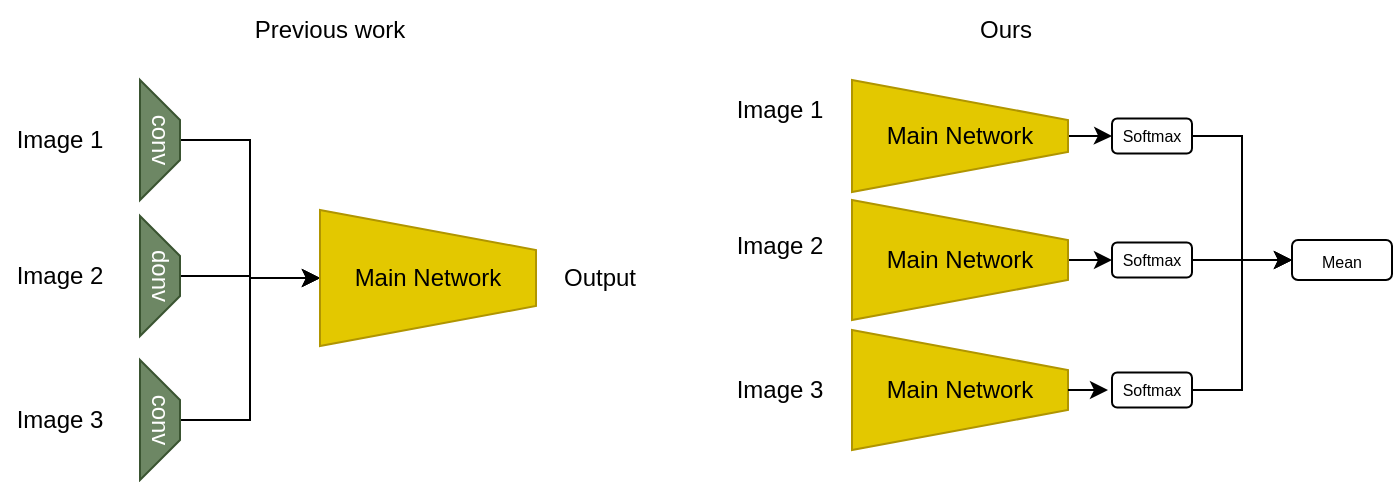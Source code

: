 <mxfile version="24.3.0" type="github">
  <diagram name="Page-1" id="ZklzrCmMmDZIbO0OwNck">
    <mxGraphModel dx="928" dy="549" grid="1" gridSize="10" guides="1" tooltips="1" connect="1" arrows="1" fold="1" page="1" pageScale="1" pageWidth="850" pageHeight="1100" math="0" shadow="0">
      <root>
        <mxCell id="0" />
        <mxCell id="1" parent="0" />
        <mxCell id="S9JoW31tpwUfReYzUPDB-14" style="edgeStyle=orthogonalEdgeStyle;rounded=0;orthogonalLoop=1;jettySize=auto;html=1;entryX=0.5;entryY=1;entryDx=0;entryDy=0;" parent="1" source="S9JoW31tpwUfReYzUPDB-1" target="S9JoW31tpwUfReYzUPDB-10" edge="1">
          <mxGeometry relative="1" as="geometry" />
        </mxCell>
        <mxCell id="S9JoW31tpwUfReYzUPDB-1" value="conv" style="shape=trapezoid;perimeter=trapezoidPerimeter;whiteSpace=wrap;html=1;fixedSize=1;rotation=90;fillColor=#6d8764;fontColor=#ffffff;strokeColor=#3A5431;" parent="1" vertex="1">
          <mxGeometry x="190" y="200" width="60" height="20" as="geometry" />
        </mxCell>
        <mxCell id="S9JoW31tpwUfReYzUPDB-16" style="edgeStyle=orthogonalEdgeStyle;rounded=0;orthogonalLoop=1;jettySize=auto;html=1;entryX=0.5;entryY=1;entryDx=0;entryDy=0;" parent="1" source="S9JoW31tpwUfReYzUPDB-3" target="S9JoW31tpwUfReYzUPDB-10" edge="1">
          <mxGeometry relative="1" as="geometry" />
        </mxCell>
        <mxCell id="S9JoW31tpwUfReYzUPDB-3" value="donv" style="shape=trapezoid;perimeter=trapezoidPerimeter;whiteSpace=wrap;html=1;fixedSize=1;rotation=90;fillColor=#6d8764;fontColor=#ffffff;strokeColor=#3A5431;" parent="1" vertex="1">
          <mxGeometry x="190" y="268" width="60" height="20" as="geometry" />
        </mxCell>
        <mxCell id="S9JoW31tpwUfReYzUPDB-18" style="edgeStyle=orthogonalEdgeStyle;rounded=0;orthogonalLoop=1;jettySize=auto;html=1;entryX=0.5;entryY=1;entryDx=0;entryDy=0;" parent="1" source="S9JoW31tpwUfReYzUPDB-4" target="S9JoW31tpwUfReYzUPDB-10" edge="1">
          <mxGeometry relative="1" as="geometry" />
        </mxCell>
        <mxCell id="S9JoW31tpwUfReYzUPDB-4" value="conv" style="shape=trapezoid;perimeter=trapezoidPerimeter;whiteSpace=wrap;html=1;fixedSize=1;rotation=90;fillColor=#6d8764;fontColor=#ffffff;strokeColor=#3A5431;" parent="1" vertex="1">
          <mxGeometry x="190" y="340" width="60" height="20" as="geometry" />
        </mxCell>
        <mxCell id="S9JoW31tpwUfReYzUPDB-5" value="Image 1" style="text;html=1;align=center;verticalAlign=middle;whiteSpace=wrap;rounded=0;" parent="1" vertex="1">
          <mxGeometry x="140" y="195" width="60" height="30" as="geometry" />
        </mxCell>
        <mxCell id="S9JoW31tpwUfReYzUPDB-6" value="Image 2" style="text;html=1;align=center;verticalAlign=middle;whiteSpace=wrap;rounded=0;" parent="1" vertex="1">
          <mxGeometry x="140" y="263" width="60" height="30" as="geometry" />
        </mxCell>
        <mxCell id="S9JoW31tpwUfReYzUPDB-8" value="Image 3" style="text;html=1;align=center;verticalAlign=middle;whiteSpace=wrap;rounded=0;" parent="1" vertex="1">
          <mxGeometry x="140" y="335" width="60" height="30" as="geometry" />
        </mxCell>
        <mxCell id="S9JoW31tpwUfReYzUPDB-10" value="Main Network" style="shape=trapezoid;perimeter=trapezoidPerimeter;whiteSpace=wrap;html=1;fixedSize=1;rotation=90;horizontal=0;fillColor=#e3c800;fontColor=#000000;strokeColor=#B09500;" parent="1" vertex="1">
          <mxGeometry x="320" y="225" width="68" height="108" as="geometry" />
        </mxCell>
        <mxCell id="S9JoW31tpwUfReYzUPDB-20" value="Output" style="text;html=1;align=center;verticalAlign=middle;whiteSpace=wrap;rounded=0;" parent="1" vertex="1">
          <mxGeometry x="410" y="264" width="60" height="30" as="geometry" />
        </mxCell>
        <mxCell id="S9JoW31tpwUfReYzUPDB-21" value="Ours" style="text;html=1;align=center;verticalAlign=middle;whiteSpace=wrap;rounded=0;" parent="1" vertex="1">
          <mxGeometry x="538" y="140" width="210" height="30" as="geometry" />
        </mxCell>
        <mxCell id="S9JoW31tpwUfReYzUPDB-22" value="Previous work" style="text;html=1;align=center;verticalAlign=middle;whiteSpace=wrap;rounded=0;" parent="1" vertex="1">
          <mxGeometry x="200" y="140" width="210" height="30" as="geometry" />
        </mxCell>
        <mxCell id="S9JoW31tpwUfReYzUPDB-23" value="Main Network" style="shape=trapezoid;perimeter=trapezoidPerimeter;whiteSpace=wrap;html=1;fixedSize=1;rotation=90;horizontal=0;fillColor=#e3c800;fontColor=#000000;strokeColor=#B09500;" parent="1" vertex="1">
          <mxGeometry x="590" y="281" width="60" height="108" as="geometry" />
        </mxCell>
        <mxCell id="S9JoW31tpwUfReYzUPDB-25" value="Image 1" style="text;html=1;align=center;verticalAlign=middle;whiteSpace=wrap;rounded=0;" parent="1" vertex="1">
          <mxGeometry x="500" y="180" width="60" height="30" as="geometry" />
        </mxCell>
        <mxCell id="S9JoW31tpwUfReYzUPDB-26" value="Image 2" style="text;html=1;align=center;verticalAlign=middle;whiteSpace=wrap;rounded=0;" parent="1" vertex="1">
          <mxGeometry x="500" y="248" width="60" height="30" as="geometry" />
        </mxCell>
        <mxCell id="S9JoW31tpwUfReYzUPDB-27" value="Image 3" style="text;html=1;align=center;verticalAlign=middle;whiteSpace=wrap;rounded=0;" parent="1" vertex="1">
          <mxGeometry x="500" y="320" width="60" height="30" as="geometry" />
        </mxCell>
        <mxCell id="jNE2mTuK7iXVUt-6Dcxd-5" style="edgeStyle=orthogonalEdgeStyle;rounded=0;orthogonalLoop=1;jettySize=auto;html=1;entryX=0;entryY=0.5;entryDx=0;entryDy=0;" edge="1" parent="1" source="S9JoW31tpwUfReYzUPDB-28" target="jNE2mTuK7iXVUt-6Dcxd-2">
          <mxGeometry relative="1" as="geometry" />
        </mxCell>
        <mxCell id="S9JoW31tpwUfReYzUPDB-28" value="Main Network" style="shape=trapezoid;perimeter=trapezoidPerimeter;whiteSpace=wrap;html=1;fixedSize=1;rotation=90;horizontal=0;fillColor=#e3c800;fontColor=#000000;strokeColor=#B09500;" parent="1" vertex="1">
          <mxGeometry x="590" y="216" width="60" height="108" as="geometry" />
        </mxCell>
        <mxCell id="jNE2mTuK7iXVUt-6Dcxd-4" value="" style="edgeStyle=orthogonalEdgeStyle;rounded=0;orthogonalLoop=1;jettySize=auto;html=1;" edge="1" parent="1" source="S9JoW31tpwUfReYzUPDB-29" target="S9JoW31tpwUfReYzUPDB-30">
          <mxGeometry relative="1" as="geometry" />
        </mxCell>
        <mxCell id="S9JoW31tpwUfReYzUPDB-29" value="Main Network" style="shape=trapezoid;perimeter=trapezoidPerimeter;whiteSpace=wrap;html=1;fixedSize=1;rotation=90;horizontal=0;fillColor=#e3c800;fontColor=#000000;strokeColor=#B09500;" parent="1" vertex="1">
          <mxGeometry x="592" y="154" width="56" height="108" as="geometry" />
        </mxCell>
        <mxCell id="jNE2mTuK7iXVUt-6Dcxd-8" style="edgeStyle=orthogonalEdgeStyle;rounded=0;orthogonalLoop=1;jettySize=auto;html=1;entryX=0;entryY=0.5;entryDx=0;entryDy=0;" edge="1" parent="1" source="S9JoW31tpwUfReYzUPDB-30" target="jNE2mTuK7iXVUt-6Dcxd-7">
          <mxGeometry relative="1" as="geometry" />
        </mxCell>
        <mxCell id="S9JoW31tpwUfReYzUPDB-30" value="Softmax" style="rounded=1;whiteSpace=wrap;html=1;fontSize=8;" parent="1" vertex="1">
          <mxGeometry x="696" y="199.25" width="40" height="17.5" as="geometry" />
        </mxCell>
        <mxCell id="jNE2mTuK7iXVUt-6Dcxd-9" style="edgeStyle=orthogonalEdgeStyle;rounded=0;orthogonalLoop=1;jettySize=auto;html=1;" edge="1" parent="1" source="jNE2mTuK7iXVUt-6Dcxd-2">
          <mxGeometry relative="1" as="geometry">
            <mxPoint x="786" y="270" as="targetPoint" />
            <Array as="points">
              <mxPoint x="776" y="270" />
              <mxPoint x="776" y="270" />
            </Array>
          </mxGeometry>
        </mxCell>
        <mxCell id="jNE2mTuK7iXVUt-6Dcxd-2" value="Softmax" style="rounded=1;whiteSpace=wrap;html=1;fontSize=8;" vertex="1" parent="1">
          <mxGeometry x="696" y="261.25" width="40" height="17.5" as="geometry" />
        </mxCell>
        <mxCell id="jNE2mTuK7iXVUt-6Dcxd-10" style="edgeStyle=orthogonalEdgeStyle;rounded=0;orthogonalLoop=1;jettySize=auto;html=1;entryX=0;entryY=0.5;entryDx=0;entryDy=0;" edge="1" parent="1" source="jNE2mTuK7iXVUt-6Dcxd-3" target="jNE2mTuK7iXVUt-6Dcxd-7">
          <mxGeometry relative="1" as="geometry" />
        </mxCell>
        <mxCell id="jNE2mTuK7iXVUt-6Dcxd-3" value="Softmax" style="rounded=1;whiteSpace=wrap;html=1;fontSize=8;" vertex="1" parent="1">
          <mxGeometry x="696" y="326.25" width="40" height="17.5" as="geometry" />
        </mxCell>
        <mxCell id="jNE2mTuK7iXVUt-6Dcxd-6" style="edgeStyle=orthogonalEdgeStyle;rounded=0;orthogonalLoop=1;jettySize=auto;html=1;entryX=-0.062;entryY=0.517;entryDx=0;entryDy=0;entryPerimeter=0;" edge="1" parent="1" source="S9JoW31tpwUfReYzUPDB-23" target="jNE2mTuK7iXVUt-6Dcxd-3">
          <mxGeometry relative="1" as="geometry" />
        </mxCell>
        <mxCell id="jNE2mTuK7iXVUt-6Dcxd-7" value="&lt;font style=&quot;font-size: 8px;&quot;&gt;Mean&lt;/font&gt;" style="rounded=1;whiteSpace=wrap;html=1;" vertex="1" parent="1">
          <mxGeometry x="786" y="260" width="50" height="20" as="geometry" />
        </mxCell>
      </root>
    </mxGraphModel>
  </diagram>
</mxfile>
